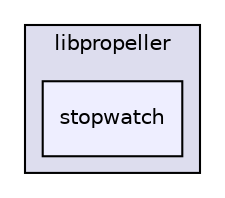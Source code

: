 digraph "stopwatch" {
  compound=true
  node [ fontsize="10", fontname="Helvetica"];
  edge [ labelfontsize="10", labelfontname="Helvetica"];
  subgraph clusterdir_34d10b20358c807fff993149200b6a31 {
    graph [ bgcolor="#ddddee", pencolor="black", label="libpropeller" fontname="Helvetica", fontsize="10", URL="dir_34d10b20358c807fff993149200b6a31.html"]
  dir_af3e1f68359431e77e292300d9058bef [shape=box, label="stopwatch", style="filled", fillcolor="#eeeeff", pencolor="black", URL="dir_af3e1f68359431e77e292300d9058bef.html"];
  }
}
